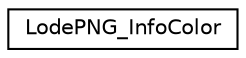 digraph "Graphical Class Hierarchy"
{
 // INTERACTIVE_SVG=YES
  edge [fontname="Helvetica",fontsize="10",labelfontname="Helvetica",labelfontsize="10"];
  node [fontname="Helvetica",fontsize="10",shape=record];
  rankdir="LR";
  Node0 [label="LodePNG_InfoColor",height=0.2,width=0.4,color="black", fillcolor="white", style="filled",URL="$d5/d0f/struct_lode_p_n_g___info_color.html"];
}
